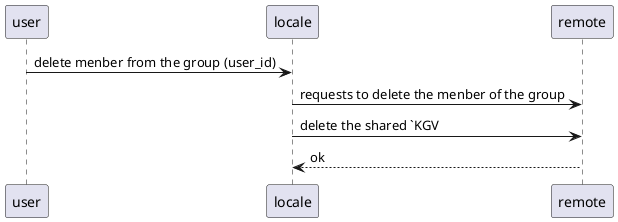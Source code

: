 @startuml

user -> locale : delete menber from the group (user_id)
locale -> remote : requests to delete the menber of the group
locale -> remote :delete the shared `KGV
locale  <-- remote : ok

@enduml